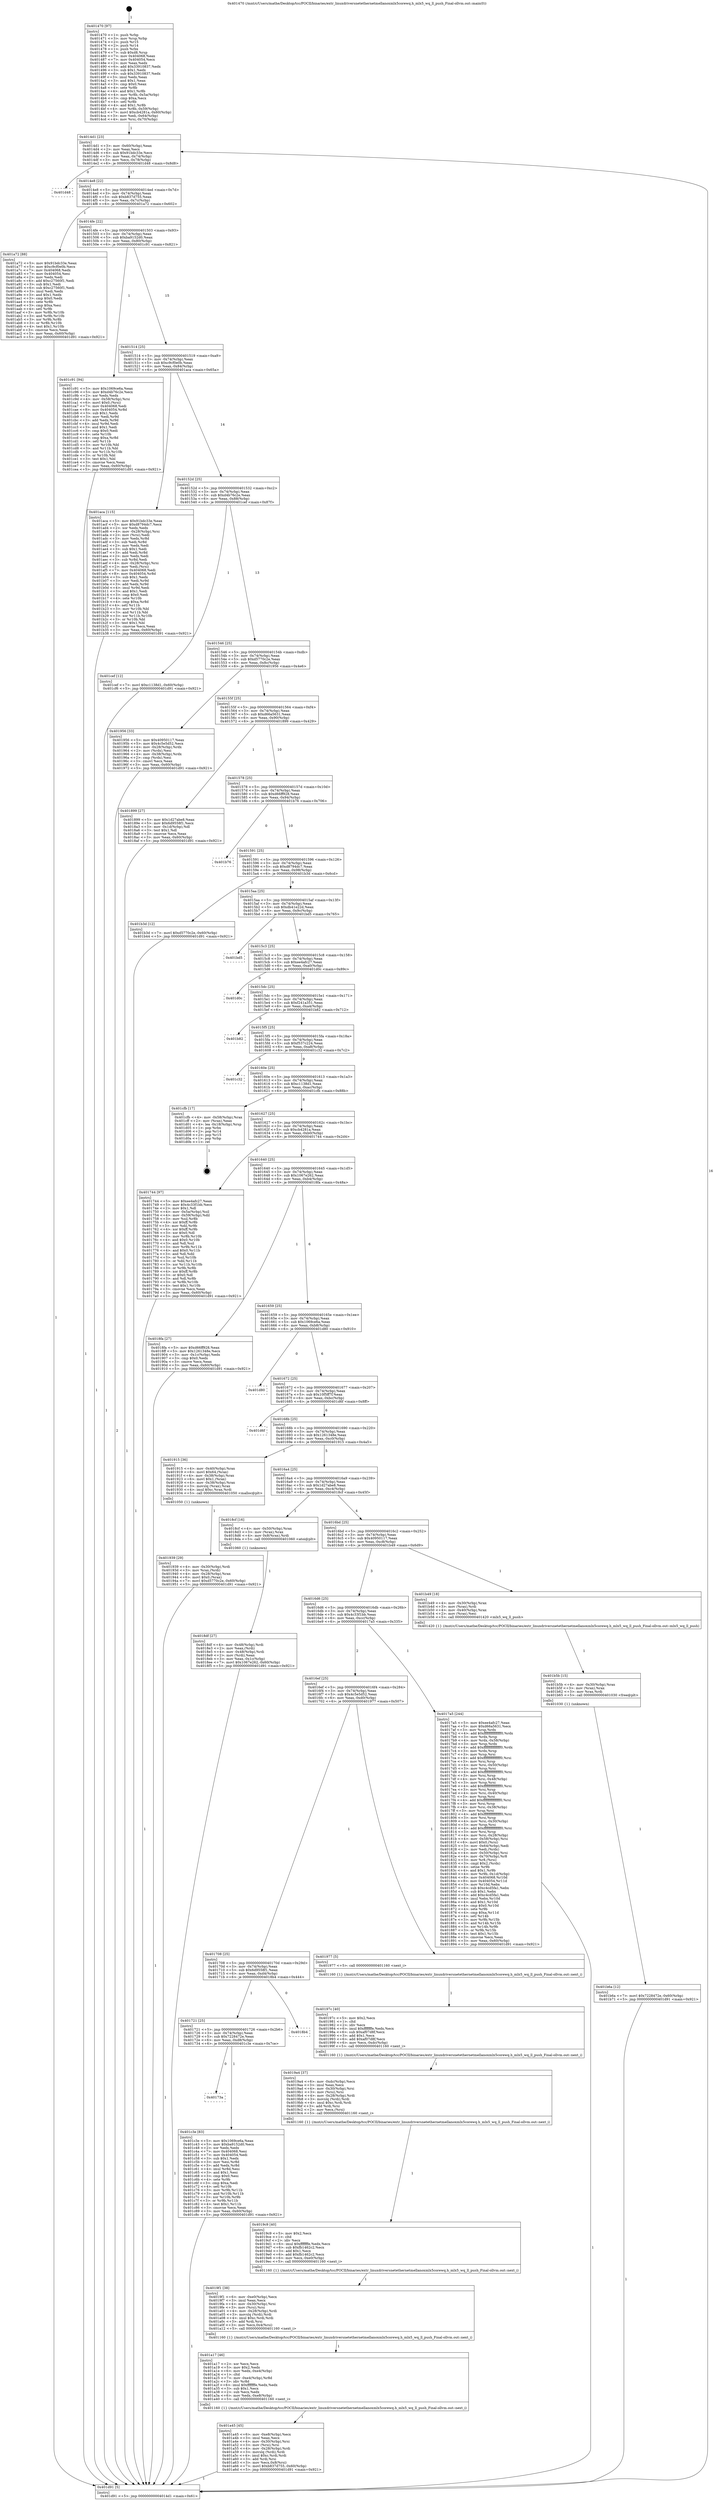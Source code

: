 digraph "0x401470" {
  label = "0x401470 (/mnt/c/Users/mathe/Desktop/tcc/POCII/binaries/extr_linuxdriversnetethernetmellanoxmlx5corewq.h_mlx5_wq_ll_push_Final-ollvm.out::main(0))"
  labelloc = "t"
  node[shape=record]

  Entry [label="",width=0.3,height=0.3,shape=circle,fillcolor=black,style=filled]
  "0x4014d1" [label="{
     0x4014d1 [23]\l
     | [instrs]\l
     &nbsp;&nbsp;0x4014d1 \<+3\>: mov -0x60(%rbp),%eax\l
     &nbsp;&nbsp;0x4014d4 \<+2\>: mov %eax,%ecx\l
     &nbsp;&nbsp;0x4014d6 \<+6\>: sub $0x91bdc33e,%ecx\l
     &nbsp;&nbsp;0x4014dc \<+3\>: mov %eax,-0x74(%rbp)\l
     &nbsp;&nbsp;0x4014df \<+3\>: mov %ecx,-0x78(%rbp)\l
     &nbsp;&nbsp;0x4014e2 \<+6\>: je 0000000000401d48 \<main+0x8d8\>\l
  }"]
  "0x401d48" [label="{
     0x401d48\l
  }", style=dashed]
  "0x4014e8" [label="{
     0x4014e8 [22]\l
     | [instrs]\l
     &nbsp;&nbsp;0x4014e8 \<+5\>: jmp 00000000004014ed \<main+0x7d\>\l
     &nbsp;&nbsp;0x4014ed \<+3\>: mov -0x74(%rbp),%eax\l
     &nbsp;&nbsp;0x4014f0 \<+5\>: sub $0xb837d755,%eax\l
     &nbsp;&nbsp;0x4014f5 \<+3\>: mov %eax,-0x7c(%rbp)\l
     &nbsp;&nbsp;0x4014f8 \<+6\>: je 0000000000401a72 \<main+0x602\>\l
  }"]
  Exit [label="",width=0.3,height=0.3,shape=circle,fillcolor=black,style=filled,peripheries=2]
  "0x401a72" [label="{
     0x401a72 [88]\l
     | [instrs]\l
     &nbsp;&nbsp;0x401a72 \<+5\>: mov $0x91bdc33e,%eax\l
     &nbsp;&nbsp;0x401a77 \<+5\>: mov $0xc9cf0e0b,%ecx\l
     &nbsp;&nbsp;0x401a7c \<+7\>: mov 0x404068,%edx\l
     &nbsp;&nbsp;0x401a83 \<+7\>: mov 0x404054,%esi\l
     &nbsp;&nbsp;0x401a8a \<+2\>: mov %edx,%edi\l
     &nbsp;&nbsp;0x401a8c \<+6\>: add $0xc27560f1,%edi\l
     &nbsp;&nbsp;0x401a92 \<+3\>: sub $0x1,%edi\l
     &nbsp;&nbsp;0x401a95 \<+6\>: sub $0xc27560f1,%edi\l
     &nbsp;&nbsp;0x401a9b \<+3\>: imul %edi,%edx\l
     &nbsp;&nbsp;0x401a9e \<+3\>: and $0x1,%edx\l
     &nbsp;&nbsp;0x401aa1 \<+3\>: cmp $0x0,%edx\l
     &nbsp;&nbsp;0x401aa4 \<+4\>: sete %r8b\l
     &nbsp;&nbsp;0x401aa8 \<+3\>: cmp $0xa,%esi\l
     &nbsp;&nbsp;0x401aab \<+4\>: setl %r9b\l
     &nbsp;&nbsp;0x401aaf \<+3\>: mov %r8b,%r10b\l
     &nbsp;&nbsp;0x401ab2 \<+3\>: and %r9b,%r10b\l
     &nbsp;&nbsp;0x401ab5 \<+3\>: xor %r9b,%r8b\l
     &nbsp;&nbsp;0x401ab8 \<+3\>: or %r8b,%r10b\l
     &nbsp;&nbsp;0x401abb \<+4\>: test $0x1,%r10b\l
     &nbsp;&nbsp;0x401abf \<+3\>: cmovne %ecx,%eax\l
     &nbsp;&nbsp;0x401ac2 \<+3\>: mov %eax,-0x60(%rbp)\l
     &nbsp;&nbsp;0x401ac5 \<+5\>: jmp 0000000000401d91 \<main+0x921\>\l
  }"]
  "0x4014fe" [label="{
     0x4014fe [22]\l
     | [instrs]\l
     &nbsp;&nbsp;0x4014fe \<+5\>: jmp 0000000000401503 \<main+0x93\>\l
     &nbsp;&nbsp;0x401503 \<+3\>: mov -0x74(%rbp),%eax\l
     &nbsp;&nbsp;0x401506 \<+5\>: sub $0xba9152d0,%eax\l
     &nbsp;&nbsp;0x40150b \<+3\>: mov %eax,-0x80(%rbp)\l
     &nbsp;&nbsp;0x40150e \<+6\>: je 0000000000401c91 \<main+0x821\>\l
  }"]
  "0x40173a" [label="{
     0x40173a\l
  }", style=dashed]
  "0x401c91" [label="{
     0x401c91 [94]\l
     | [instrs]\l
     &nbsp;&nbsp;0x401c91 \<+5\>: mov $0x1069ce6a,%eax\l
     &nbsp;&nbsp;0x401c96 \<+5\>: mov $0xd4b76c2e,%ecx\l
     &nbsp;&nbsp;0x401c9b \<+2\>: xor %edx,%edx\l
     &nbsp;&nbsp;0x401c9d \<+4\>: mov -0x58(%rbp),%rsi\l
     &nbsp;&nbsp;0x401ca1 \<+6\>: movl $0x0,(%rsi)\l
     &nbsp;&nbsp;0x401ca7 \<+7\>: mov 0x404068,%edi\l
     &nbsp;&nbsp;0x401cae \<+8\>: mov 0x404054,%r8d\l
     &nbsp;&nbsp;0x401cb6 \<+3\>: sub $0x1,%edx\l
     &nbsp;&nbsp;0x401cb9 \<+3\>: mov %edi,%r9d\l
     &nbsp;&nbsp;0x401cbc \<+3\>: add %edx,%r9d\l
     &nbsp;&nbsp;0x401cbf \<+4\>: imul %r9d,%edi\l
     &nbsp;&nbsp;0x401cc3 \<+3\>: and $0x1,%edi\l
     &nbsp;&nbsp;0x401cc6 \<+3\>: cmp $0x0,%edi\l
     &nbsp;&nbsp;0x401cc9 \<+4\>: sete %r10b\l
     &nbsp;&nbsp;0x401ccd \<+4\>: cmp $0xa,%r8d\l
     &nbsp;&nbsp;0x401cd1 \<+4\>: setl %r11b\l
     &nbsp;&nbsp;0x401cd5 \<+3\>: mov %r10b,%bl\l
     &nbsp;&nbsp;0x401cd8 \<+3\>: and %r11b,%bl\l
     &nbsp;&nbsp;0x401cdb \<+3\>: xor %r11b,%r10b\l
     &nbsp;&nbsp;0x401cde \<+3\>: or %r10b,%bl\l
     &nbsp;&nbsp;0x401ce1 \<+3\>: test $0x1,%bl\l
     &nbsp;&nbsp;0x401ce4 \<+3\>: cmovne %ecx,%eax\l
     &nbsp;&nbsp;0x401ce7 \<+3\>: mov %eax,-0x60(%rbp)\l
     &nbsp;&nbsp;0x401cea \<+5\>: jmp 0000000000401d91 \<main+0x921\>\l
  }"]
  "0x401514" [label="{
     0x401514 [25]\l
     | [instrs]\l
     &nbsp;&nbsp;0x401514 \<+5\>: jmp 0000000000401519 \<main+0xa9\>\l
     &nbsp;&nbsp;0x401519 \<+3\>: mov -0x74(%rbp),%eax\l
     &nbsp;&nbsp;0x40151c \<+5\>: sub $0xc9cf0e0b,%eax\l
     &nbsp;&nbsp;0x401521 \<+6\>: mov %eax,-0x84(%rbp)\l
     &nbsp;&nbsp;0x401527 \<+6\>: je 0000000000401aca \<main+0x65a\>\l
  }"]
  "0x401c3e" [label="{
     0x401c3e [83]\l
     | [instrs]\l
     &nbsp;&nbsp;0x401c3e \<+5\>: mov $0x1069ce6a,%eax\l
     &nbsp;&nbsp;0x401c43 \<+5\>: mov $0xba9152d0,%ecx\l
     &nbsp;&nbsp;0x401c48 \<+2\>: xor %edx,%edx\l
     &nbsp;&nbsp;0x401c4a \<+7\>: mov 0x404068,%esi\l
     &nbsp;&nbsp;0x401c51 \<+7\>: mov 0x404054,%edi\l
     &nbsp;&nbsp;0x401c58 \<+3\>: sub $0x1,%edx\l
     &nbsp;&nbsp;0x401c5b \<+3\>: mov %esi,%r8d\l
     &nbsp;&nbsp;0x401c5e \<+3\>: add %edx,%r8d\l
     &nbsp;&nbsp;0x401c61 \<+4\>: imul %r8d,%esi\l
     &nbsp;&nbsp;0x401c65 \<+3\>: and $0x1,%esi\l
     &nbsp;&nbsp;0x401c68 \<+3\>: cmp $0x0,%esi\l
     &nbsp;&nbsp;0x401c6b \<+4\>: sete %r9b\l
     &nbsp;&nbsp;0x401c6f \<+3\>: cmp $0xa,%edi\l
     &nbsp;&nbsp;0x401c72 \<+4\>: setl %r10b\l
     &nbsp;&nbsp;0x401c76 \<+3\>: mov %r9b,%r11b\l
     &nbsp;&nbsp;0x401c79 \<+3\>: and %r10b,%r11b\l
     &nbsp;&nbsp;0x401c7c \<+3\>: xor %r10b,%r9b\l
     &nbsp;&nbsp;0x401c7f \<+3\>: or %r9b,%r11b\l
     &nbsp;&nbsp;0x401c82 \<+4\>: test $0x1,%r11b\l
     &nbsp;&nbsp;0x401c86 \<+3\>: cmovne %ecx,%eax\l
     &nbsp;&nbsp;0x401c89 \<+3\>: mov %eax,-0x60(%rbp)\l
     &nbsp;&nbsp;0x401c8c \<+5\>: jmp 0000000000401d91 \<main+0x921\>\l
  }"]
  "0x401aca" [label="{
     0x401aca [115]\l
     | [instrs]\l
     &nbsp;&nbsp;0x401aca \<+5\>: mov $0x91bdc33e,%eax\l
     &nbsp;&nbsp;0x401acf \<+5\>: mov $0xd8794dc7,%ecx\l
     &nbsp;&nbsp;0x401ad4 \<+2\>: xor %edx,%edx\l
     &nbsp;&nbsp;0x401ad6 \<+4\>: mov -0x28(%rbp),%rsi\l
     &nbsp;&nbsp;0x401ada \<+2\>: mov (%rsi),%edi\l
     &nbsp;&nbsp;0x401adc \<+3\>: mov %edx,%r8d\l
     &nbsp;&nbsp;0x401adf \<+3\>: sub %edi,%r8d\l
     &nbsp;&nbsp;0x401ae2 \<+2\>: mov %edx,%edi\l
     &nbsp;&nbsp;0x401ae4 \<+3\>: sub $0x1,%edi\l
     &nbsp;&nbsp;0x401ae7 \<+3\>: add %edi,%r8d\l
     &nbsp;&nbsp;0x401aea \<+2\>: mov %edx,%edi\l
     &nbsp;&nbsp;0x401aec \<+3\>: sub %r8d,%edi\l
     &nbsp;&nbsp;0x401aef \<+4\>: mov -0x28(%rbp),%rsi\l
     &nbsp;&nbsp;0x401af3 \<+2\>: mov %edi,(%rsi)\l
     &nbsp;&nbsp;0x401af5 \<+7\>: mov 0x404068,%edi\l
     &nbsp;&nbsp;0x401afc \<+8\>: mov 0x404054,%r8d\l
     &nbsp;&nbsp;0x401b04 \<+3\>: sub $0x1,%edx\l
     &nbsp;&nbsp;0x401b07 \<+3\>: mov %edi,%r9d\l
     &nbsp;&nbsp;0x401b0a \<+3\>: add %edx,%r9d\l
     &nbsp;&nbsp;0x401b0d \<+4\>: imul %r9d,%edi\l
     &nbsp;&nbsp;0x401b11 \<+3\>: and $0x1,%edi\l
     &nbsp;&nbsp;0x401b14 \<+3\>: cmp $0x0,%edi\l
     &nbsp;&nbsp;0x401b17 \<+4\>: sete %r10b\l
     &nbsp;&nbsp;0x401b1b \<+4\>: cmp $0xa,%r8d\l
     &nbsp;&nbsp;0x401b1f \<+4\>: setl %r11b\l
     &nbsp;&nbsp;0x401b23 \<+3\>: mov %r10b,%bl\l
     &nbsp;&nbsp;0x401b26 \<+3\>: and %r11b,%bl\l
     &nbsp;&nbsp;0x401b29 \<+3\>: xor %r11b,%r10b\l
     &nbsp;&nbsp;0x401b2c \<+3\>: or %r10b,%bl\l
     &nbsp;&nbsp;0x401b2f \<+3\>: test $0x1,%bl\l
     &nbsp;&nbsp;0x401b32 \<+3\>: cmovne %ecx,%eax\l
     &nbsp;&nbsp;0x401b35 \<+3\>: mov %eax,-0x60(%rbp)\l
     &nbsp;&nbsp;0x401b38 \<+5\>: jmp 0000000000401d91 \<main+0x921\>\l
  }"]
  "0x40152d" [label="{
     0x40152d [25]\l
     | [instrs]\l
     &nbsp;&nbsp;0x40152d \<+5\>: jmp 0000000000401532 \<main+0xc2\>\l
     &nbsp;&nbsp;0x401532 \<+3\>: mov -0x74(%rbp),%eax\l
     &nbsp;&nbsp;0x401535 \<+5\>: sub $0xd4b76c2e,%eax\l
     &nbsp;&nbsp;0x40153a \<+6\>: mov %eax,-0x88(%rbp)\l
     &nbsp;&nbsp;0x401540 \<+6\>: je 0000000000401cef \<main+0x87f\>\l
  }"]
  "0x401721" [label="{
     0x401721 [25]\l
     | [instrs]\l
     &nbsp;&nbsp;0x401721 \<+5\>: jmp 0000000000401726 \<main+0x2b6\>\l
     &nbsp;&nbsp;0x401726 \<+3\>: mov -0x74(%rbp),%eax\l
     &nbsp;&nbsp;0x401729 \<+5\>: sub $0x7228472e,%eax\l
     &nbsp;&nbsp;0x40172e \<+6\>: mov %eax,-0xd8(%rbp)\l
     &nbsp;&nbsp;0x401734 \<+6\>: je 0000000000401c3e \<main+0x7ce\>\l
  }"]
  "0x401cef" [label="{
     0x401cef [12]\l
     | [instrs]\l
     &nbsp;&nbsp;0x401cef \<+7\>: movl $0xc1138d1,-0x60(%rbp)\l
     &nbsp;&nbsp;0x401cf6 \<+5\>: jmp 0000000000401d91 \<main+0x921\>\l
  }"]
  "0x401546" [label="{
     0x401546 [25]\l
     | [instrs]\l
     &nbsp;&nbsp;0x401546 \<+5\>: jmp 000000000040154b \<main+0xdb\>\l
     &nbsp;&nbsp;0x40154b \<+3\>: mov -0x74(%rbp),%eax\l
     &nbsp;&nbsp;0x40154e \<+5\>: sub $0xd5770c2e,%eax\l
     &nbsp;&nbsp;0x401553 \<+6\>: mov %eax,-0x8c(%rbp)\l
     &nbsp;&nbsp;0x401559 \<+6\>: je 0000000000401956 \<main+0x4e6\>\l
  }"]
  "0x4018b4" [label="{
     0x4018b4\l
  }", style=dashed]
  "0x401956" [label="{
     0x401956 [33]\l
     | [instrs]\l
     &nbsp;&nbsp;0x401956 \<+5\>: mov $0x40950117,%eax\l
     &nbsp;&nbsp;0x40195b \<+5\>: mov $0x4c5e5d52,%ecx\l
     &nbsp;&nbsp;0x401960 \<+4\>: mov -0x28(%rbp),%rdx\l
     &nbsp;&nbsp;0x401964 \<+2\>: mov (%rdx),%esi\l
     &nbsp;&nbsp;0x401966 \<+4\>: mov -0x38(%rbp),%rdx\l
     &nbsp;&nbsp;0x40196a \<+2\>: cmp (%rdx),%esi\l
     &nbsp;&nbsp;0x40196c \<+3\>: cmovl %ecx,%eax\l
     &nbsp;&nbsp;0x40196f \<+3\>: mov %eax,-0x60(%rbp)\l
     &nbsp;&nbsp;0x401972 \<+5\>: jmp 0000000000401d91 \<main+0x921\>\l
  }"]
  "0x40155f" [label="{
     0x40155f [25]\l
     | [instrs]\l
     &nbsp;&nbsp;0x40155f \<+5\>: jmp 0000000000401564 \<main+0xf4\>\l
     &nbsp;&nbsp;0x401564 \<+3\>: mov -0x74(%rbp),%eax\l
     &nbsp;&nbsp;0x401567 \<+5\>: sub $0xd66a5631,%eax\l
     &nbsp;&nbsp;0x40156c \<+6\>: mov %eax,-0x90(%rbp)\l
     &nbsp;&nbsp;0x401572 \<+6\>: je 0000000000401899 \<main+0x429\>\l
  }"]
  "0x401b6a" [label="{
     0x401b6a [12]\l
     | [instrs]\l
     &nbsp;&nbsp;0x401b6a \<+7\>: movl $0x7228472e,-0x60(%rbp)\l
     &nbsp;&nbsp;0x401b71 \<+5\>: jmp 0000000000401d91 \<main+0x921\>\l
  }"]
  "0x401899" [label="{
     0x401899 [27]\l
     | [instrs]\l
     &nbsp;&nbsp;0x401899 \<+5\>: mov $0x1d27abe8,%eax\l
     &nbsp;&nbsp;0x40189e \<+5\>: mov $0x6d9558f1,%ecx\l
     &nbsp;&nbsp;0x4018a3 \<+3\>: mov -0x1d(%rbp),%dl\l
     &nbsp;&nbsp;0x4018a6 \<+3\>: test $0x1,%dl\l
     &nbsp;&nbsp;0x4018a9 \<+3\>: cmovne %ecx,%eax\l
     &nbsp;&nbsp;0x4018ac \<+3\>: mov %eax,-0x60(%rbp)\l
     &nbsp;&nbsp;0x4018af \<+5\>: jmp 0000000000401d91 \<main+0x921\>\l
  }"]
  "0x401578" [label="{
     0x401578 [25]\l
     | [instrs]\l
     &nbsp;&nbsp;0x401578 \<+5\>: jmp 000000000040157d \<main+0x10d\>\l
     &nbsp;&nbsp;0x40157d \<+3\>: mov -0x74(%rbp),%eax\l
     &nbsp;&nbsp;0x401580 \<+5\>: sub $0xd66ff928,%eax\l
     &nbsp;&nbsp;0x401585 \<+6\>: mov %eax,-0x94(%rbp)\l
     &nbsp;&nbsp;0x40158b \<+6\>: je 0000000000401b76 \<main+0x706\>\l
  }"]
  "0x401b5b" [label="{
     0x401b5b [15]\l
     | [instrs]\l
     &nbsp;&nbsp;0x401b5b \<+4\>: mov -0x30(%rbp),%rax\l
     &nbsp;&nbsp;0x401b5f \<+3\>: mov (%rax),%rax\l
     &nbsp;&nbsp;0x401b62 \<+3\>: mov %rax,%rdi\l
     &nbsp;&nbsp;0x401b65 \<+5\>: call 0000000000401030 \<free@plt\>\l
     | [calls]\l
     &nbsp;&nbsp;0x401030 \{1\} (unknown)\l
  }"]
  "0x401b76" [label="{
     0x401b76\l
  }", style=dashed]
  "0x401591" [label="{
     0x401591 [25]\l
     | [instrs]\l
     &nbsp;&nbsp;0x401591 \<+5\>: jmp 0000000000401596 \<main+0x126\>\l
     &nbsp;&nbsp;0x401596 \<+3\>: mov -0x74(%rbp),%eax\l
     &nbsp;&nbsp;0x401599 \<+5\>: sub $0xd8794dc7,%eax\l
     &nbsp;&nbsp;0x40159e \<+6\>: mov %eax,-0x98(%rbp)\l
     &nbsp;&nbsp;0x4015a4 \<+6\>: je 0000000000401b3d \<main+0x6cd\>\l
  }"]
  "0x401a45" [label="{
     0x401a45 [45]\l
     | [instrs]\l
     &nbsp;&nbsp;0x401a45 \<+6\>: mov -0xe8(%rbp),%ecx\l
     &nbsp;&nbsp;0x401a4b \<+3\>: imul %eax,%ecx\l
     &nbsp;&nbsp;0x401a4e \<+4\>: mov -0x30(%rbp),%rsi\l
     &nbsp;&nbsp;0x401a52 \<+3\>: mov (%rsi),%rsi\l
     &nbsp;&nbsp;0x401a55 \<+4\>: mov -0x28(%rbp),%rdi\l
     &nbsp;&nbsp;0x401a59 \<+3\>: movslq (%rdi),%rdi\l
     &nbsp;&nbsp;0x401a5c \<+4\>: imul $0xc,%rdi,%rdi\l
     &nbsp;&nbsp;0x401a60 \<+3\>: add %rdi,%rsi\l
     &nbsp;&nbsp;0x401a63 \<+3\>: mov %ecx,0x8(%rsi)\l
     &nbsp;&nbsp;0x401a66 \<+7\>: movl $0xb837d755,-0x60(%rbp)\l
     &nbsp;&nbsp;0x401a6d \<+5\>: jmp 0000000000401d91 \<main+0x921\>\l
  }"]
  "0x401b3d" [label="{
     0x401b3d [12]\l
     | [instrs]\l
     &nbsp;&nbsp;0x401b3d \<+7\>: movl $0xd5770c2e,-0x60(%rbp)\l
     &nbsp;&nbsp;0x401b44 \<+5\>: jmp 0000000000401d91 \<main+0x921\>\l
  }"]
  "0x4015aa" [label="{
     0x4015aa [25]\l
     | [instrs]\l
     &nbsp;&nbsp;0x4015aa \<+5\>: jmp 00000000004015af \<main+0x13f\>\l
     &nbsp;&nbsp;0x4015af \<+3\>: mov -0x74(%rbp),%eax\l
     &nbsp;&nbsp;0x4015b2 \<+5\>: sub $0xdb41e22d,%eax\l
     &nbsp;&nbsp;0x4015b7 \<+6\>: mov %eax,-0x9c(%rbp)\l
     &nbsp;&nbsp;0x4015bd \<+6\>: je 0000000000401bd5 \<main+0x765\>\l
  }"]
  "0x401a17" [label="{
     0x401a17 [46]\l
     | [instrs]\l
     &nbsp;&nbsp;0x401a17 \<+2\>: xor %ecx,%ecx\l
     &nbsp;&nbsp;0x401a19 \<+5\>: mov $0x2,%edx\l
     &nbsp;&nbsp;0x401a1e \<+6\>: mov %edx,-0xe4(%rbp)\l
     &nbsp;&nbsp;0x401a24 \<+1\>: cltd\l
     &nbsp;&nbsp;0x401a25 \<+7\>: mov -0xe4(%rbp),%r8d\l
     &nbsp;&nbsp;0x401a2c \<+3\>: idiv %r8d\l
     &nbsp;&nbsp;0x401a2f \<+6\>: imul $0xfffffffe,%edx,%edx\l
     &nbsp;&nbsp;0x401a35 \<+3\>: sub $0x1,%ecx\l
     &nbsp;&nbsp;0x401a38 \<+2\>: sub %ecx,%edx\l
     &nbsp;&nbsp;0x401a3a \<+6\>: mov %edx,-0xe8(%rbp)\l
     &nbsp;&nbsp;0x401a40 \<+5\>: call 0000000000401160 \<next_i\>\l
     | [calls]\l
     &nbsp;&nbsp;0x401160 \{1\} (/mnt/c/Users/mathe/Desktop/tcc/POCII/binaries/extr_linuxdriversnetethernetmellanoxmlx5corewq.h_mlx5_wq_ll_push_Final-ollvm.out::next_i)\l
  }"]
  "0x401bd5" [label="{
     0x401bd5\l
  }", style=dashed]
  "0x4015c3" [label="{
     0x4015c3 [25]\l
     | [instrs]\l
     &nbsp;&nbsp;0x4015c3 \<+5\>: jmp 00000000004015c8 \<main+0x158\>\l
     &nbsp;&nbsp;0x4015c8 \<+3\>: mov -0x74(%rbp),%eax\l
     &nbsp;&nbsp;0x4015cb \<+5\>: sub $0xee4afc27,%eax\l
     &nbsp;&nbsp;0x4015d0 \<+6\>: mov %eax,-0xa0(%rbp)\l
     &nbsp;&nbsp;0x4015d6 \<+6\>: je 0000000000401d0c \<main+0x89c\>\l
  }"]
  "0x4019f1" [label="{
     0x4019f1 [38]\l
     | [instrs]\l
     &nbsp;&nbsp;0x4019f1 \<+6\>: mov -0xe0(%rbp),%ecx\l
     &nbsp;&nbsp;0x4019f7 \<+3\>: imul %eax,%ecx\l
     &nbsp;&nbsp;0x4019fa \<+4\>: mov -0x30(%rbp),%rsi\l
     &nbsp;&nbsp;0x4019fe \<+3\>: mov (%rsi),%rsi\l
     &nbsp;&nbsp;0x401a01 \<+4\>: mov -0x28(%rbp),%rdi\l
     &nbsp;&nbsp;0x401a05 \<+3\>: movslq (%rdi),%rdi\l
     &nbsp;&nbsp;0x401a08 \<+4\>: imul $0xc,%rdi,%rdi\l
     &nbsp;&nbsp;0x401a0c \<+3\>: add %rdi,%rsi\l
     &nbsp;&nbsp;0x401a0f \<+3\>: mov %ecx,0x4(%rsi)\l
     &nbsp;&nbsp;0x401a12 \<+5\>: call 0000000000401160 \<next_i\>\l
     | [calls]\l
     &nbsp;&nbsp;0x401160 \{1\} (/mnt/c/Users/mathe/Desktop/tcc/POCII/binaries/extr_linuxdriversnetethernetmellanoxmlx5corewq.h_mlx5_wq_ll_push_Final-ollvm.out::next_i)\l
  }"]
  "0x401d0c" [label="{
     0x401d0c\l
  }", style=dashed]
  "0x4015dc" [label="{
     0x4015dc [25]\l
     | [instrs]\l
     &nbsp;&nbsp;0x4015dc \<+5\>: jmp 00000000004015e1 \<main+0x171\>\l
     &nbsp;&nbsp;0x4015e1 \<+3\>: mov -0x74(%rbp),%eax\l
     &nbsp;&nbsp;0x4015e4 \<+5\>: sub $0xf241a351,%eax\l
     &nbsp;&nbsp;0x4015e9 \<+6\>: mov %eax,-0xa4(%rbp)\l
     &nbsp;&nbsp;0x4015ef \<+6\>: je 0000000000401b82 \<main+0x712\>\l
  }"]
  "0x4019c9" [label="{
     0x4019c9 [40]\l
     | [instrs]\l
     &nbsp;&nbsp;0x4019c9 \<+5\>: mov $0x2,%ecx\l
     &nbsp;&nbsp;0x4019ce \<+1\>: cltd\l
     &nbsp;&nbsp;0x4019cf \<+2\>: idiv %ecx\l
     &nbsp;&nbsp;0x4019d1 \<+6\>: imul $0xfffffffe,%edx,%ecx\l
     &nbsp;&nbsp;0x4019d7 \<+6\>: sub $0xfb1462c2,%ecx\l
     &nbsp;&nbsp;0x4019dd \<+3\>: add $0x1,%ecx\l
     &nbsp;&nbsp;0x4019e0 \<+6\>: add $0xfb1462c2,%ecx\l
     &nbsp;&nbsp;0x4019e6 \<+6\>: mov %ecx,-0xe0(%rbp)\l
     &nbsp;&nbsp;0x4019ec \<+5\>: call 0000000000401160 \<next_i\>\l
     | [calls]\l
     &nbsp;&nbsp;0x401160 \{1\} (/mnt/c/Users/mathe/Desktop/tcc/POCII/binaries/extr_linuxdriversnetethernetmellanoxmlx5corewq.h_mlx5_wq_ll_push_Final-ollvm.out::next_i)\l
  }"]
  "0x401b82" [label="{
     0x401b82\l
  }", style=dashed]
  "0x4015f5" [label="{
     0x4015f5 [25]\l
     | [instrs]\l
     &nbsp;&nbsp;0x4015f5 \<+5\>: jmp 00000000004015fa \<main+0x18a\>\l
     &nbsp;&nbsp;0x4015fa \<+3\>: mov -0x74(%rbp),%eax\l
     &nbsp;&nbsp;0x4015fd \<+5\>: sub $0xf537c224,%eax\l
     &nbsp;&nbsp;0x401602 \<+6\>: mov %eax,-0xa8(%rbp)\l
     &nbsp;&nbsp;0x401608 \<+6\>: je 0000000000401c32 \<main+0x7c2\>\l
  }"]
  "0x4019a4" [label="{
     0x4019a4 [37]\l
     | [instrs]\l
     &nbsp;&nbsp;0x4019a4 \<+6\>: mov -0xdc(%rbp),%ecx\l
     &nbsp;&nbsp;0x4019aa \<+3\>: imul %eax,%ecx\l
     &nbsp;&nbsp;0x4019ad \<+4\>: mov -0x30(%rbp),%rsi\l
     &nbsp;&nbsp;0x4019b1 \<+3\>: mov (%rsi),%rsi\l
     &nbsp;&nbsp;0x4019b4 \<+4\>: mov -0x28(%rbp),%rdi\l
     &nbsp;&nbsp;0x4019b8 \<+3\>: movslq (%rdi),%rdi\l
     &nbsp;&nbsp;0x4019bb \<+4\>: imul $0xc,%rdi,%rdi\l
     &nbsp;&nbsp;0x4019bf \<+3\>: add %rdi,%rsi\l
     &nbsp;&nbsp;0x4019c2 \<+2\>: mov %ecx,(%rsi)\l
     &nbsp;&nbsp;0x4019c4 \<+5\>: call 0000000000401160 \<next_i\>\l
     | [calls]\l
     &nbsp;&nbsp;0x401160 \{1\} (/mnt/c/Users/mathe/Desktop/tcc/POCII/binaries/extr_linuxdriversnetethernetmellanoxmlx5corewq.h_mlx5_wq_ll_push_Final-ollvm.out::next_i)\l
  }"]
  "0x401c32" [label="{
     0x401c32\l
  }", style=dashed]
  "0x40160e" [label="{
     0x40160e [25]\l
     | [instrs]\l
     &nbsp;&nbsp;0x40160e \<+5\>: jmp 0000000000401613 \<main+0x1a3\>\l
     &nbsp;&nbsp;0x401613 \<+3\>: mov -0x74(%rbp),%eax\l
     &nbsp;&nbsp;0x401616 \<+5\>: sub $0xc1138d1,%eax\l
     &nbsp;&nbsp;0x40161b \<+6\>: mov %eax,-0xac(%rbp)\l
     &nbsp;&nbsp;0x401621 \<+6\>: je 0000000000401cfb \<main+0x88b\>\l
  }"]
  "0x40197c" [label="{
     0x40197c [40]\l
     | [instrs]\l
     &nbsp;&nbsp;0x40197c \<+5\>: mov $0x2,%ecx\l
     &nbsp;&nbsp;0x401981 \<+1\>: cltd\l
     &nbsp;&nbsp;0x401982 \<+2\>: idiv %ecx\l
     &nbsp;&nbsp;0x401984 \<+6\>: imul $0xfffffffe,%edx,%ecx\l
     &nbsp;&nbsp;0x40198a \<+6\>: sub $0xaf07d8f,%ecx\l
     &nbsp;&nbsp;0x401990 \<+3\>: add $0x1,%ecx\l
     &nbsp;&nbsp;0x401993 \<+6\>: add $0xaf07d8f,%ecx\l
     &nbsp;&nbsp;0x401999 \<+6\>: mov %ecx,-0xdc(%rbp)\l
     &nbsp;&nbsp;0x40199f \<+5\>: call 0000000000401160 \<next_i\>\l
     | [calls]\l
     &nbsp;&nbsp;0x401160 \{1\} (/mnt/c/Users/mathe/Desktop/tcc/POCII/binaries/extr_linuxdriversnetethernetmellanoxmlx5corewq.h_mlx5_wq_ll_push_Final-ollvm.out::next_i)\l
  }"]
  "0x401cfb" [label="{
     0x401cfb [17]\l
     | [instrs]\l
     &nbsp;&nbsp;0x401cfb \<+4\>: mov -0x58(%rbp),%rax\l
     &nbsp;&nbsp;0x401cff \<+2\>: mov (%rax),%eax\l
     &nbsp;&nbsp;0x401d01 \<+4\>: lea -0x18(%rbp),%rsp\l
     &nbsp;&nbsp;0x401d05 \<+1\>: pop %rbx\l
     &nbsp;&nbsp;0x401d06 \<+2\>: pop %r14\l
     &nbsp;&nbsp;0x401d08 \<+2\>: pop %r15\l
     &nbsp;&nbsp;0x401d0a \<+1\>: pop %rbp\l
     &nbsp;&nbsp;0x401d0b \<+1\>: ret\l
  }"]
  "0x401627" [label="{
     0x401627 [25]\l
     | [instrs]\l
     &nbsp;&nbsp;0x401627 \<+5\>: jmp 000000000040162c \<main+0x1bc\>\l
     &nbsp;&nbsp;0x40162c \<+3\>: mov -0x74(%rbp),%eax\l
     &nbsp;&nbsp;0x40162f \<+5\>: sub $0xcb4281a,%eax\l
     &nbsp;&nbsp;0x401634 \<+6\>: mov %eax,-0xb0(%rbp)\l
     &nbsp;&nbsp;0x40163a \<+6\>: je 0000000000401744 \<main+0x2d4\>\l
  }"]
  "0x401708" [label="{
     0x401708 [25]\l
     | [instrs]\l
     &nbsp;&nbsp;0x401708 \<+5\>: jmp 000000000040170d \<main+0x29d\>\l
     &nbsp;&nbsp;0x40170d \<+3\>: mov -0x74(%rbp),%eax\l
     &nbsp;&nbsp;0x401710 \<+5\>: sub $0x6d9558f1,%eax\l
     &nbsp;&nbsp;0x401715 \<+6\>: mov %eax,-0xd4(%rbp)\l
     &nbsp;&nbsp;0x40171b \<+6\>: je 00000000004018b4 \<main+0x444\>\l
  }"]
  "0x401744" [label="{
     0x401744 [97]\l
     | [instrs]\l
     &nbsp;&nbsp;0x401744 \<+5\>: mov $0xee4afc27,%eax\l
     &nbsp;&nbsp;0x401749 \<+5\>: mov $0x4c33f1bb,%ecx\l
     &nbsp;&nbsp;0x40174e \<+2\>: mov $0x1,%dl\l
     &nbsp;&nbsp;0x401750 \<+4\>: mov -0x5a(%rbp),%sil\l
     &nbsp;&nbsp;0x401754 \<+4\>: mov -0x59(%rbp),%dil\l
     &nbsp;&nbsp;0x401758 \<+3\>: mov %sil,%r8b\l
     &nbsp;&nbsp;0x40175b \<+4\>: xor $0xff,%r8b\l
     &nbsp;&nbsp;0x40175f \<+3\>: mov %dil,%r9b\l
     &nbsp;&nbsp;0x401762 \<+4\>: xor $0xff,%r9b\l
     &nbsp;&nbsp;0x401766 \<+3\>: xor $0x0,%dl\l
     &nbsp;&nbsp;0x401769 \<+3\>: mov %r8b,%r10b\l
     &nbsp;&nbsp;0x40176c \<+4\>: and $0x0,%r10b\l
     &nbsp;&nbsp;0x401770 \<+3\>: and %dl,%sil\l
     &nbsp;&nbsp;0x401773 \<+3\>: mov %r9b,%r11b\l
     &nbsp;&nbsp;0x401776 \<+4\>: and $0x0,%r11b\l
     &nbsp;&nbsp;0x40177a \<+3\>: and %dl,%dil\l
     &nbsp;&nbsp;0x40177d \<+3\>: or %sil,%r10b\l
     &nbsp;&nbsp;0x401780 \<+3\>: or %dil,%r11b\l
     &nbsp;&nbsp;0x401783 \<+3\>: xor %r11b,%r10b\l
     &nbsp;&nbsp;0x401786 \<+3\>: or %r9b,%r8b\l
     &nbsp;&nbsp;0x401789 \<+4\>: xor $0xff,%r8b\l
     &nbsp;&nbsp;0x40178d \<+3\>: or $0x0,%dl\l
     &nbsp;&nbsp;0x401790 \<+3\>: and %dl,%r8b\l
     &nbsp;&nbsp;0x401793 \<+3\>: or %r8b,%r10b\l
     &nbsp;&nbsp;0x401796 \<+4\>: test $0x1,%r10b\l
     &nbsp;&nbsp;0x40179a \<+3\>: cmovne %ecx,%eax\l
     &nbsp;&nbsp;0x40179d \<+3\>: mov %eax,-0x60(%rbp)\l
     &nbsp;&nbsp;0x4017a0 \<+5\>: jmp 0000000000401d91 \<main+0x921\>\l
  }"]
  "0x401640" [label="{
     0x401640 [25]\l
     | [instrs]\l
     &nbsp;&nbsp;0x401640 \<+5\>: jmp 0000000000401645 \<main+0x1d5\>\l
     &nbsp;&nbsp;0x401645 \<+3\>: mov -0x74(%rbp),%eax\l
     &nbsp;&nbsp;0x401648 \<+5\>: sub $0x1067e262,%eax\l
     &nbsp;&nbsp;0x40164d \<+6\>: mov %eax,-0xb4(%rbp)\l
     &nbsp;&nbsp;0x401653 \<+6\>: je 00000000004018fa \<main+0x48a\>\l
  }"]
  "0x401d91" [label="{
     0x401d91 [5]\l
     | [instrs]\l
     &nbsp;&nbsp;0x401d91 \<+5\>: jmp 00000000004014d1 \<main+0x61\>\l
  }"]
  "0x401470" [label="{
     0x401470 [97]\l
     | [instrs]\l
     &nbsp;&nbsp;0x401470 \<+1\>: push %rbp\l
     &nbsp;&nbsp;0x401471 \<+3\>: mov %rsp,%rbp\l
     &nbsp;&nbsp;0x401474 \<+2\>: push %r15\l
     &nbsp;&nbsp;0x401476 \<+2\>: push %r14\l
     &nbsp;&nbsp;0x401478 \<+1\>: push %rbx\l
     &nbsp;&nbsp;0x401479 \<+7\>: sub $0xd8,%rsp\l
     &nbsp;&nbsp;0x401480 \<+7\>: mov 0x404068,%eax\l
     &nbsp;&nbsp;0x401487 \<+7\>: mov 0x404054,%ecx\l
     &nbsp;&nbsp;0x40148e \<+2\>: mov %eax,%edx\l
     &nbsp;&nbsp;0x401490 \<+6\>: add $0x33910837,%edx\l
     &nbsp;&nbsp;0x401496 \<+3\>: sub $0x1,%edx\l
     &nbsp;&nbsp;0x401499 \<+6\>: sub $0x33910837,%edx\l
     &nbsp;&nbsp;0x40149f \<+3\>: imul %edx,%eax\l
     &nbsp;&nbsp;0x4014a2 \<+3\>: and $0x1,%eax\l
     &nbsp;&nbsp;0x4014a5 \<+3\>: cmp $0x0,%eax\l
     &nbsp;&nbsp;0x4014a8 \<+4\>: sete %r8b\l
     &nbsp;&nbsp;0x4014ac \<+4\>: and $0x1,%r8b\l
     &nbsp;&nbsp;0x4014b0 \<+4\>: mov %r8b,-0x5a(%rbp)\l
     &nbsp;&nbsp;0x4014b4 \<+3\>: cmp $0xa,%ecx\l
     &nbsp;&nbsp;0x4014b7 \<+4\>: setl %r8b\l
     &nbsp;&nbsp;0x4014bb \<+4\>: and $0x1,%r8b\l
     &nbsp;&nbsp;0x4014bf \<+4\>: mov %r8b,-0x59(%rbp)\l
     &nbsp;&nbsp;0x4014c3 \<+7\>: movl $0xcb4281a,-0x60(%rbp)\l
     &nbsp;&nbsp;0x4014ca \<+3\>: mov %edi,-0x64(%rbp)\l
     &nbsp;&nbsp;0x4014cd \<+4\>: mov %rsi,-0x70(%rbp)\l
  }"]
  "0x401977" [label="{
     0x401977 [5]\l
     | [instrs]\l
     &nbsp;&nbsp;0x401977 \<+5\>: call 0000000000401160 \<next_i\>\l
     | [calls]\l
     &nbsp;&nbsp;0x401160 \{1\} (/mnt/c/Users/mathe/Desktop/tcc/POCII/binaries/extr_linuxdriversnetethernetmellanoxmlx5corewq.h_mlx5_wq_ll_push_Final-ollvm.out::next_i)\l
  }"]
  "0x4018fa" [label="{
     0x4018fa [27]\l
     | [instrs]\l
     &nbsp;&nbsp;0x4018fa \<+5\>: mov $0xd66ff928,%eax\l
     &nbsp;&nbsp;0x4018ff \<+5\>: mov $0x1261348e,%ecx\l
     &nbsp;&nbsp;0x401904 \<+3\>: mov -0x1c(%rbp),%edx\l
     &nbsp;&nbsp;0x401907 \<+3\>: cmp $0x0,%edx\l
     &nbsp;&nbsp;0x40190a \<+3\>: cmove %ecx,%eax\l
     &nbsp;&nbsp;0x40190d \<+3\>: mov %eax,-0x60(%rbp)\l
     &nbsp;&nbsp;0x401910 \<+5\>: jmp 0000000000401d91 \<main+0x921\>\l
  }"]
  "0x401659" [label="{
     0x401659 [25]\l
     | [instrs]\l
     &nbsp;&nbsp;0x401659 \<+5\>: jmp 000000000040165e \<main+0x1ee\>\l
     &nbsp;&nbsp;0x40165e \<+3\>: mov -0x74(%rbp),%eax\l
     &nbsp;&nbsp;0x401661 \<+5\>: sub $0x1069ce6a,%eax\l
     &nbsp;&nbsp;0x401666 \<+6\>: mov %eax,-0xb8(%rbp)\l
     &nbsp;&nbsp;0x40166c \<+6\>: je 0000000000401d80 \<main+0x910\>\l
  }"]
  "0x401939" [label="{
     0x401939 [29]\l
     | [instrs]\l
     &nbsp;&nbsp;0x401939 \<+4\>: mov -0x30(%rbp),%rdi\l
     &nbsp;&nbsp;0x40193d \<+3\>: mov %rax,(%rdi)\l
     &nbsp;&nbsp;0x401940 \<+4\>: mov -0x28(%rbp),%rax\l
     &nbsp;&nbsp;0x401944 \<+6\>: movl $0x0,(%rax)\l
     &nbsp;&nbsp;0x40194a \<+7\>: movl $0xd5770c2e,-0x60(%rbp)\l
     &nbsp;&nbsp;0x401951 \<+5\>: jmp 0000000000401d91 \<main+0x921\>\l
  }"]
  "0x401d80" [label="{
     0x401d80\l
  }", style=dashed]
  "0x401672" [label="{
     0x401672 [25]\l
     | [instrs]\l
     &nbsp;&nbsp;0x401672 \<+5\>: jmp 0000000000401677 \<main+0x207\>\l
     &nbsp;&nbsp;0x401677 \<+3\>: mov -0x74(%rbp),%eax\l
     &nbsp;&nbsp;0x40167a \<+5\>: sub $0x10f5ff7f,%eax\l
     &nbsp;&nbsp;0x40167f \<+6\>: mov %eax,-0xbc(%rbp)\l
     &nbsp;&nbsp;0x401685 \<+6\>: je 0000000000401d6f \<main+0x8ff\>\l
  }"]
  "0x4018df" [label="{
     0x4018df [27]\l
     | [instrs]\l
     &nbsp;&nbsp;0x4018df \<+4\>: mov -0x48(%rbp),%rdi\l
     &nbsp;&nbsp;0x4018e3 \<+2\>: mov %eax,(%rdi)\l
     &nbsp;&nbsp;0x4018e5 \<+4\>: mov -0x48(%rbp),%rdi\l
     &nbsp;&nbsp;0x4018e9 \<+2\>: mov (%rdi),%eax\l
     &nbsp;&nbsp;0x4018eb \<+3\>: mov %eax,-0x1c(%rbp)\l
     &nbsp;&nbsp;0x4018ee \<+7\>: movl $0x1067e262,-0x60(%rbp)\l
     &nbsp;&nbsp;0x4018f5 \<+5\>: jmp 0000000000401d91 \<main+0x921\>\l
  }"]
  "0x401d6f" [label="{
     0x401d6f\l
  }", style=dashed]
  "0x40168b" [label="{
     0x40168b [25]\l
     | [instrs]\l
     &nbsp;&nbsp;0x40168b \<+5\>: jmp 0000000000401690 \<main+0x220\>\l
     &nbsp;&nbsp;0x401690 \<+3\>: mov -0x74(%rbp),%eax\l
     &nbsp;&nbsp;0x401693 \<+5\>: sub $0x1261348e,%eax\l
     &nbsp;&nbsp;0x401698 \<+6\>: mov %eax,-0xc0(%rbp)\l
     &nbsp;&nbsp;0x40169e \<+6\>: je 0000000000401915 \<main+0x4a5\>\l
  }"]
  "0x4016ef" [label="{
     0x4016ef [25]\l
     | [instrs]\l
     &nbsp;&nbsp;0x4016ef \<+5\>: jmp 00000000004016f4 \<main+0x284\>\l
     &nbsp;&nbsp;0x4016f4 \<+3\>: mov -0x74(%rbp),%eax\l
     &nbsp;&nbsp;0x4016f7 \<+5\>: sub $0x4c5e5d52,%eax\l
     &nbsp;&nbsp;0x4016fc \<+6\>: mov %eax,-0xd0(%rbp)\l
     &nbsp;&nbsp;0x401702 \<+6\>: je 0000000000401977 \<main+0x507\>\l
  }"]
  "0x401915" [label="{
     0x401915 [36]\l
     | [instrs]\l
     &nbsp;&nbsp;0x401915 \<+4\>: mov -0x40(%rbp),%rax\l
     &nbsp;&nbsp;0x401919 \<+6\>: movl $0x64,(%rax)\l
     &nbsp;&nbsp;0x40191f \<+4\>: mov -0x38(%rbp),%rax\l
     &nbsp;&nbsp;0x401923 \<+6\>: movl $0x1,(%rax)\l
     &nbsp;&nbsp;0x401929 \<+4\>: mov -0x38(%rbp),%rax\l
     &nbsp;&nbsp;0x40192d \<+3\>: movslq (%rax),%rax\l
     &nbsp;&nbsp;0x401930 \<+4\>: imul $0xc,%rax,%rdi\l
     &nbsp;&nbsp;0x401934 \<+5\>: call 0000000000401050 \<malloc@plt\>\l
     | [calls]\l
     &nbsp;&nbsp;0x401050 \{1\} (unknown)\l
  }"]
  "0x4016a4" [label="{
     0x4016a4 [25]\l
     | [instrs]\l
     &nbsp;&nbsp;0x4016a4 \<+5\>: jmp 00000000004016a9 \<main+0x239\>\l
     &nbsp;&nbsp;0x4016a9 \<+3\>: mov -0x74(%rbp),%eax\l
     &nbsp;&nbsp;0x4016ac \<+5\>: sub $0x1d27abe8,%eax\l
     &nbsp;&nbsp;0x4016b1 \<+6\>: mov %eax,-0xc4(%rbp)\l
     &nbsp;&nbsp;0x4016b7 \<+6\>: je 00000000004018cf \<main+0x45f\>\l
  }"]
  "0x4017a5" [label="{
     0x4017a5 [244]\l
     | [instrs]\l
     &nbsp;&nbsp;0x4017a5 \<+5\>: mov $0xee4afc27,%eax\l
     &nbsp;&nbsp;0x4017aa \<+5\>: mov $0xd66a5631,%ecx\l
     &nbsp;&nbsp;0x4017af \<+3\>: mov %rsp,%rdx\l
     &nbsp;&nbsp;0x4017b2 \<+4\>: add $0xfffffffffffffff0,%rdx\l
     &nbsp;&nbsp;0x4017b6 \<+3\>: mov %rdx,%rsp\l
     &nbsp;&nbsp;0x4017b9 \<+4\>: mov %rdx,-0x58(%rbp)\l
     &nbsp;&nbsp;0x4017bd \<+3\>: mov %rsp,%rdx\l
     &nbsp;&nbsp;0x4017c0 \<+4\>: add $0xfffffffffffffff0,%rdx\l
     &nbsp;&nbsp;0x4017c4 \<+3\>: mov %rdx,%rsp\l
     &nbsp;&nbsp;0x4017c7 \<+3\>: mov %rsp,%rsi\l
     &nbsp;&nbsp;0x4017ca \<+4\>: add $0xfffffffffffffff0,%rsi\l
     &nbsp;&nbsp;0x4017ce \<+3\>: mov %rsi,%rsp\l
     &nbsp;&nbsp;0x4017d1 \<+4\>: mov %rsi,-0x50(%rbp)\l
     &nbsp;&nbsp;0x4017d5 \<+3\>: mov %rsp,%rsi\l
     &nbsp;&nbsp;0x4017d8 \<+4\>: add $0xfffffffffffffff0,%rsi\l
     &nbsp;&nbsp;0x4017dc \<+3\>: mov %rsi,%rsp\l
     &nbsp;&nbsp;0x4017df \<+4\>: mov %rsi,-0x48(%rbp)\l
     &nbsp;&nbsp;0x4017e3 \<+3\>: mov %rsp,%rsi\l
     &nbsp;&nbsp;0x4017e6 \<+4\>: add $0xfffffffffffffff0,%rsi\l
     &nbsp;&nbsp;0x4017ea \<+3\>: mov %rsi,%rsp\l
     &nbsp;&nbsp;0x4017ed \<+4\>: mov %rsi,-0x40(%rbp)\l
     &nbsp;&nbsp;0x4017f1 \<+3\>: mov %rsp,%rsi\l
     &nbsp;&nbsp;0x4017f4 \<+4\>: add $0xfffffffffffffff0,%rsi\l
     &nbsp;&nbsp;0x4017f8 \<+3\>: mov %rsi,%rsp\l
     &nbsp;&nbsp;0x4017fb \<+4\>: mov %rsi,-0x38(%rbp)\l
     &nbsp;&nbsp;0x4017ff \<+3\>: mov %rsp,%rsi\l
     &nbsp;&nbsp;0x401802 \<+4\>: add $0xfffffffffffffff0,%rsi\l
     &nbsp;&nbsp;0x401806 \<+3\>: mov %rsi,%rsp\l
     &nbsp;&nbsp;0x401809 \<+4\>: mov %rsi,-0x30(%rbp)\l
     &nbsp;&nbsp;0x40180d \<+3\>: mov %rsp,%rsi\l
     &nbsp;&nbsp;0x401810 \<+4\>: add $0xfffffffffffffff0,%rsi\l
     &nbsp;&nbsp;0x401814 \<+3\>: mov %rsi,%rsp\l
     &nbsp;&nbsp;0x401817 \<+4\>: mov %rsi,-0x28(%rbp)\l
     &nbsp;&nbsp;0x40181b \<+4\>: mov -0x58(%rbp),%rsi\l
     &nbsp;&nbsp;0x40181f \<+6\>: movl $0x0,(%rsi)\l
     &nbsp;&nbsp;0x401825 \<+3\>: mov -0x64(%rbp),%edi\l
     &nbsp;&nbsp;0x401828 \<+2\>: mov %edi,(%rdx)\l
     &nbsp;&nbsp;0x40182a \<+4\>: mov -0x50(%rbp),%rsi\l
     &nbsp;&nbsp;0x40182e \<+4\>: mov -0x70(%rbp),%r8\l
     &nbsp;&nbsp;0x401832 \<+3\>: mov %r8,(%rsi)\l
     &nbsp;&nbsp;0x401835 \<+3\>: cmpl $0x2,(%rdx)\l
     &nbsp;&nbsp;0x401838 \<+4\>: setne %r9b\l
     &nbsp;&nbsp;0x40183c \<+4\>: and $0x1,%r9b\l
     &nbsp;&nbsp;0x401840 \<+4\>: mov %r9b,-0x1d(%rbp)\l
     &nbsp;&nbsp;0x401844 \<+8\>: mov 0x404068,%r10d\l
     &nbsp;&nbsp;0x40184c \<+8\>: mov 0x404054,%r11d\l
     &nbsp;&nbsp;0x401854 \<+3\>: mov %r10d,%ebx\l
     &nbsp;&nbsp;0x401857 \<+6\>: sub $0xc4cd5fa1,%ebx\l
     &nbsp;&nbsp;0x40185d \<+3\>: sub $0x1,%ebx\l
     &nbsp;&nbsp;0x401860 \<+6\>: add $0xc4cd5fa1,%ebx\l
     &nbsp;&nbsp;0x401866 \<+4\>: imul %ebx,%r10d\l
     &nbsp;&nbsp;0x40186a \<+4\>: and $0x1,%r10d\l
     &nbsp;&nbsp;0x40186e \<+4\>: cmp $0x0,%r10d\l
     &nbsp;&nbsp;0x401872 \<+4\>: sete %r9b\l
     &nbsp;&nbsp;0x401876 \<+4\>: cmp $0xa,%r11d\l
     &nbsp;&nbsp;0x40187a \<+4\>: setl %r14b\l
     &nbsp;&nbsp;0x40187e \<+3\>: mov %r9b,%r15b\l
     &nbsp;&nbsp;0x401881 \<+3\>: and %r14b,%r15b\l
     &nbsp;&nbsp;0x401884 \<+3\>: xor %r14b,%r9b\l
     &nbsp;&nbsp;0x401887 \<+3\>: or %r9b,%r15b\l
     &nbsp;&nbsp;0x40188a \<+4\>: test $0x1,%r15b\l
     &nbsp;&nbsp;0x40188e \<+3\>: cmovne %ecx,%eax\l
     &nbsp;&nbsp;0x401891 \<+3\>: mov %eax,-0x60(%rbp)\l
     &nbsp;&nbsp;0x401894 \<+5\>: jmp 0000000000401d91 \<main+0x921\>\l
  }"]
  "0x4018cf" [label="{
     0x4018cf [16]\l
     | [instrs]\l
     &nbsp;&nbsp;0x4018cf \<+4\>: mov -0x50(%rbp),%rax\l
     &nbsp;&nbsp;0x4018d3 \<+3\>: mov (%rax),%rax\l
     &nbsp;&nbsp;0x4018d6 \<+4\>: mov 0x8(%rax),%rdi\l
     &nbsp;&nbsp;0x4018da \<+5\>: call 0000000000401060 \<atoi@plt\>\l
     | [calls]\l
     &nbsp;&nbsp;0x401060 \{1\} (unknown)\l
  }"]
  "0x4016bd" [label="{
     0x4016bd [25]\l
     | [instrs]\l
     &nbsp;&nbsp;0x4016bd \<+5\>: jmp 00000000004016c2 \<main+0x252\>\l
     &nbsp;&nbsp;0x4016c2 \<+3\>: mov -0x74(%rbp),%eax\l
     &nbsp;&nbsp;0x4016c5 \<+5\>: sub $0x40950117,%eax\l
     &nbsp;&nbsp;0x4016ca \<+6\>: mov %eax,-0xc8(%rbp)\l
     &nbsp;&nbsp;0x4016d0 \<+6\>: je 0000000000401b49 \<main+0x6d9\>\l
  }"]
  "0x4016d6" [label="{
     0x4016d6 [25]\l
     | [instrs]\l
     &nbsp;&nbsp;0x4016d6 \<+5\>: jmp 00000000004016db \<main+0x26b\>\l
     &nbsp;&nbsp;0x4016db \<+3\>: mov -0x74(%rbp),%eax\l
     &nbsp;&nbsp;0x4016de \<+5\>: sub $0x4c33f1bb,%eax\l
     &nbsp;&nbsp;0x4016e3 \<+6\>: mov %eax,-0xcc(%rbp)\l
     &nbsp;&nbsp;0x4016e9 \<+6\>: je 00000000004017a5 \<main+0x335\>\l
  }"]
  "0x401b49" [label="{
     0x401b49 [18]\l
     | [instrs]\l
     &nbsp;&nbsp;0x401b49 \<+4\>: mov -0x30(%rbp),%rax\l
     &nbsp;&nbsp;0x401b4d \<+3\>: mov (%rax),%rdi\l
     &nbsp;&nbsp;0x401b50 \<+4\>: mov -0x40(%rbp),%rax\l
     &nbsp;&nbsp;0x401b54 \<+2\>: mov (%rax),%esi\l
     &nbsp;&nbsp;0x401b56 \<+5\>: call 0000000000401420 \<mlx5_wq_ll_push\>\l
     | [calls]\l
     &nbsp;&nbsp;0x401420 \{1\} (/mnt/c/Users/mathe/Desktop/tcc/POCII/binaries/extr_linuxdriversnetethernetmellanoxmlx5corewq.h_mlx5_wq_ll_push_Final-ollvm.out::mlx5_wq_ll_push)\l
  }"]
  Entry -> "0x401470" [label=" 1"]
  "0x4014d1" -> "0x401d48" [label=" 0"]
  "0x4014d1" -> "0x4014e8" [label=" 17"]
  "0x401cfb" -> Exit [label=" 1"]
  "0x4014e8" -> "0x401a72" [label=" 1"]
  "0x4014e8" -> "0x4014fe" [label=" 16"]
  "0x401cef" -> "0x401d91" [label=" 1"]
  "0x4014fe" -> "0x401c91" [label=" 1"]
  "0x4014fe" -> "0x401514" [label=" 15"]
  "0x401c91" -> "0x401d91" [label=" 1"]
  "0x401514" -> "0x401aca" [label=" 1"]
  "0x401514" -> "0x40152d" [label=" 14"]
  "0x401c3e" -> "0x401d91" [label=" 1"]
  "0x40152d" -> "0x401cef" [label=" 1"]
  "0x40152d" -> "0x401546" [label=" 13"]
  "0x401721" -> "0x401c3e" [label=" 1"]
  "0x401546" -> "0x401956" [label=" 2"]
  "0x401546" -> "0x40155f" [label=" 11"]
  "0x401721" -> "0x40173a" [label=" 0"]
  "0x40155f" -> "0x401899" [label=" 1"]
  "0x40155f" -> "0x401578" [label=" 10"]
  "0x401708" -> "0x4018b4" [label=" 0"]
  "0x401578" -> "0x401b76" [label=" 0"]
  "0x401578" -> "0x401591" [label=" 10"]
  "0x401708" -> "0x401721" [label=" 1"]
  "0x401591" -> "0x401b3d" [label=" 1"]
  "0x401591" -> "0x4015aa" [label=" 9"]
  "0x401b6a" -> "0x401d91" [label=" 1"]
  "0x4015aa" -> "0x401bd5" [label=" 0"]
  "0x4015aa" -> "0x4015c3" [label=" 9"]
  "0x401b5b" -> "0x401b6a" [label=" 1"]
  "0x4015c3" -> "0x401d0c" [label=" 0"]
  "0x4015c3" -> "0x4015dc" [label=" 9"]
  "0x401b49" -> "0x401b5b" [label=" 1"]
  "0x4015dc" -> "0x401b82" [label=" 0"]
  "0x4015dc" -> "0x4015f5" [label=" 9"]
  "0x401b3d" -> "0x401d91" [label=" 1"]
  "0x4015f5" -> "0x401c32" [label=" 0"]
  "0x4015f5" -> "0x40160e" [label=" 9"]
  "0x401aca" -> "0x401d91" [label=" 1"]
  "0x40160e" -> "0x401cfb" [label=" 1"]
  "0x40160e" -> "0x401627" [label=" 8"]
  "0x401a72" -> "0x401d91" [label=" 1"]
  "0x401627" -> "0x401744" [label=" 1"]
  "0x401627" -> "0x401640" [label=" 7"]
  "0x401744" -> "0x401d91" [label=" 1"]
  "0x401470" -> "0x4014d1" [label=" 1"]
  "0x401d91" -> "0x4014d1" [label=" 16"]
  "0x401a45" -> "0x401d91" [label=" 1"]
  "0x401640" -> "0x4018fa" [label=" 1"]
  "0x401640" -> "0x401659" [label=" 6"]
  "0x401a17" -> "0x401a45" [label=" 1"]
  "0x401659" -> "0x401d80" [label=" 0"]
  "0x401659" -> "0x401672" [label=" 6"]
  "0x4019c9" -> "0x4019f1" [label=" 1"]
  "0x401672" -> "0x401d6f" [label=" 0"]
  "0x401672" -> "0x40168b" [label=" 6"]
  "0x4019a4" -> "0x4019c9" [label=" 1"]
  "0x40168b" -> "0x401915" [label=" 1"]
  "0x40168b" -> "0x4016a4" [label=" 5"]
  "0x401977" -> "0x40197c" [label=" 1"]
  "0x4016a4" -> "0x4018cf" [label=" 1"]
  "0x4016a4" -> "0x4016bd" [label=" 4"]
  "0x4016ef" -> "0x401708" [label=" 1"]
  "0x4016bd" -> "0x401b49" [label=" 1"]
  "0x4016bd" -> "0x4016d6" [label=" 3"]
  "0x4016ef" -> "0x401977" [label=" 1"]
  "0x4016d6" -> "0x4017a5" [label=" 1"]
  "0x4016d6" -> "0x4016ef" [label=" 2"]
  "0x40197c" -> "0x4019a4" [label=" 1"]
  "0x4017a5" -> "0x401d91" [label=" 1"]
  "0x401899" -> "0x401d91" [label=" 1"]
  "0x4018cf" -> "0x4018df" [label=" 1"]
  "0x4018df" -> "0x401d91" [label=" 1"]
  "0x4018fa" -> "0x401d91" [label=" 1"]
  "0x401915" -> "0x401939" [label=" 1"]
  "0x401939" -> "0x401d91" [label=" 1"]
  "0x401956" -> "0x401d91" [label=" 2"]
  "0x4019f1" -> "0x401a17" [label=" 1"]
}
